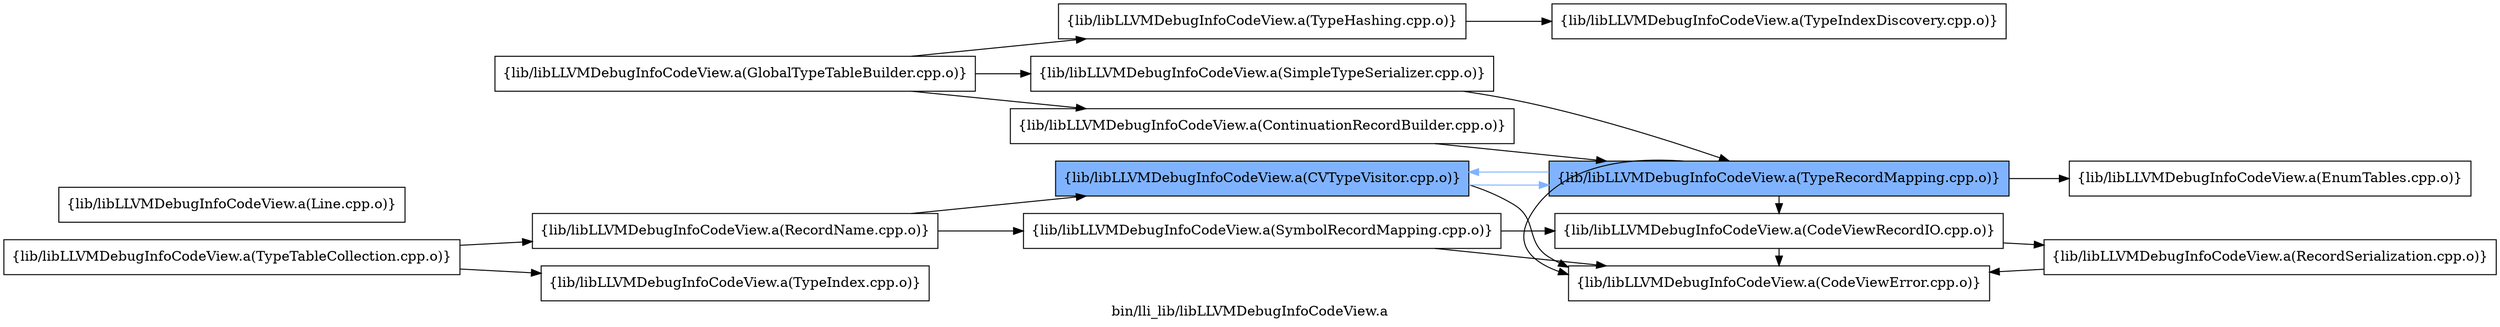 digraph "bin/lli_lib/libLLVMDebugInfoCodeView.a" {
	label="bin/lli_lib/libLLVMDebugInfoCodeView.a";
	rankdir=LR;
	{ rank=same; Node0x55a04cd693e8;  }
	{ rank=same; Node0x55a04cd69ac8; Node0x55a04cd58868;  }
	{ rank=same; Node0x55a04cd72a88; Node0x55a04cd57c38;  }
	{ rank=same; Node0x55a04cd72e98; Node0x55a04cd57288; Node0x55a04cd745b8;  }

	Node0x55a04cd693e8 [shape=record,shape=box,group=0,label="{lib/libLLVMDebugInfoCodeView.a(TypeTableCollection.cpp.o)}"];
	Node0x55a04cd693e8 -> Node0x55a04cd69ac8;
	Node0x55a04cd693e8 -> Node0x55a04cd58868;
	Node0x55a04cd745b8 [shape=record,shape=box,group=0,label="{lib/libLLVMDebugInfoCodeView.a(CodeViewRecordIO.cpp.o)}"];
	Node0x55a04cd745b8 -> Node0x55a04cd72e98;
	Node0x55a04cd745b8 -> Node0x55a04cd59718;
	Node0x55a04cd72538 [shape=record,shape=box,group=0,label="{lib/libLLVMDebugInfoCodeView.a(ContinuationRecordBuilder.cpp.o)}"];
	Node0x55a04cd72538 -> Node0x55a04cd57288;
	Node0x55a04cd72a88 [shape=record,shape=box,group=1,style=filled,fillcolor="0.600000 0.5 1",label="{lib/libLLVMDebugInfoCodeView.a(CVTypeVisitor.cpp.o)}"];
	Node0x55a04cd72a88 -> Node0x55a04cd72e98;
	Node0x55a04cd72a88 -> Node0x55a04cd57288[color="0.600000 0.5 1"];
	Node0x55a04cd5aed8 [shape=record,shape=box,group=0,label="{lib/libLLVMDebugInfoCodeView.a(EnumTables.cpp.o)}"];
	Node0x55a04cd5af28 [shape=record,shape=box,group=0,label="{lib/libLLVMDebugInfoCodeView.a(GlobalTypeTableBuilder.cpp.o)}"];
	Node0x55a04cd5af28 -> Node0x55a04cd72538;
	Node0x55a04cd5af28 -> Node0x55a04cd5a398;
	Node0x55a04cd5af28 -> Node0x55a04cd58ae8;
	Node0x55a04cd594e8 [shape=record,shape=box,group=0,label="{lib/libLLVMDebugInfoCodeView.a(Line.cpp.o)}"];
	Node0x55a04cd57c38 [shape=record,shape=box,group=0,label="{lib/libLLVMDebugInfoCodeView.a(SymbolRecordMapping.cpp.o)}"];
	Node0x55a04cd57c38 -> Node0x55a04cd745b8;
	Node0x55a04cd57c38 -> Node0x55a04cd72e98;
	Node0x55a04cd58868 [shape=record,shape=box,group=0,label="{lib/libLLVMDebugInfoCodeView.a(TypeIndex.cpp.o)}"];
	Node0x55a04cd72e98 [shape=record,shape=box,group=0,label="{lib/libLLVMDebugInfoCodeView.a(CodeViewError.cpp.o)}"];
	Node0x55a04cd59718 [shape=record,shape=box,group=0,label="{lib/libLLVMDebugInfoCodeView.a(RecordSerialization.cpp.o)}"];
	Node0x55a04cd59718 -> Node0x55a04cd72e98;
	Node0x55a04cd57288 [shape=record,shape=box,group=1,style=filled,fillcolor="0.600000 0.5 1",label="{lib/libLLVMDebugInfoCodeView.a(TypeRecordMapping.cpp.o)}"];
	Node0x55a04cd57288 -> Node0x55a04cd745b8;
	Node0x55a04cd57288 -> Node0x55a04cd72e98;
	Node0x55a04cd57288 -> Node0x55a04cd72a88[color="0.600000 0.5 1"];
	Node0x55a04cd57288 -> Node0x55a04cd5aed8;
	Node0x55a04cd5a398 [shape=record,shape=box,group=0,label="{lib/libLLVMDebugInfoCodeView.a(SimpleTypeSerializer.cpp.o)}"];
	Node0x55a04cd5a398 -> Node0x55a04cd57288;
	Node0x55a04cd58ae8 [shape=record,shape=box,group=0,label="{lib/libLLVMDebugInfoCodeView.a(TypeHashing.cpp.o)}"];
	Node0x55a04cd58ae8 -> Node0x55a04cd57058;
	Node0x55a04cd57058 [shape=record,shape=box,group=0,label="{lib/libLLVMDebugInfoCodeView.a(TypeIndexDiscovery.cpp.o)}"];
	Node0x55a04cd69ac8 [shape=record,shape=box,group=0,label="{lib/libLLVMDebugInfoCodeView.a(RecordName.cpp.o)}"];
	Node0x55a04cd69ac8 -> Node0x55a04cd72a88;
	Node0x55a04cd69ac8 -> Node0x55a04cd57c38;
}
